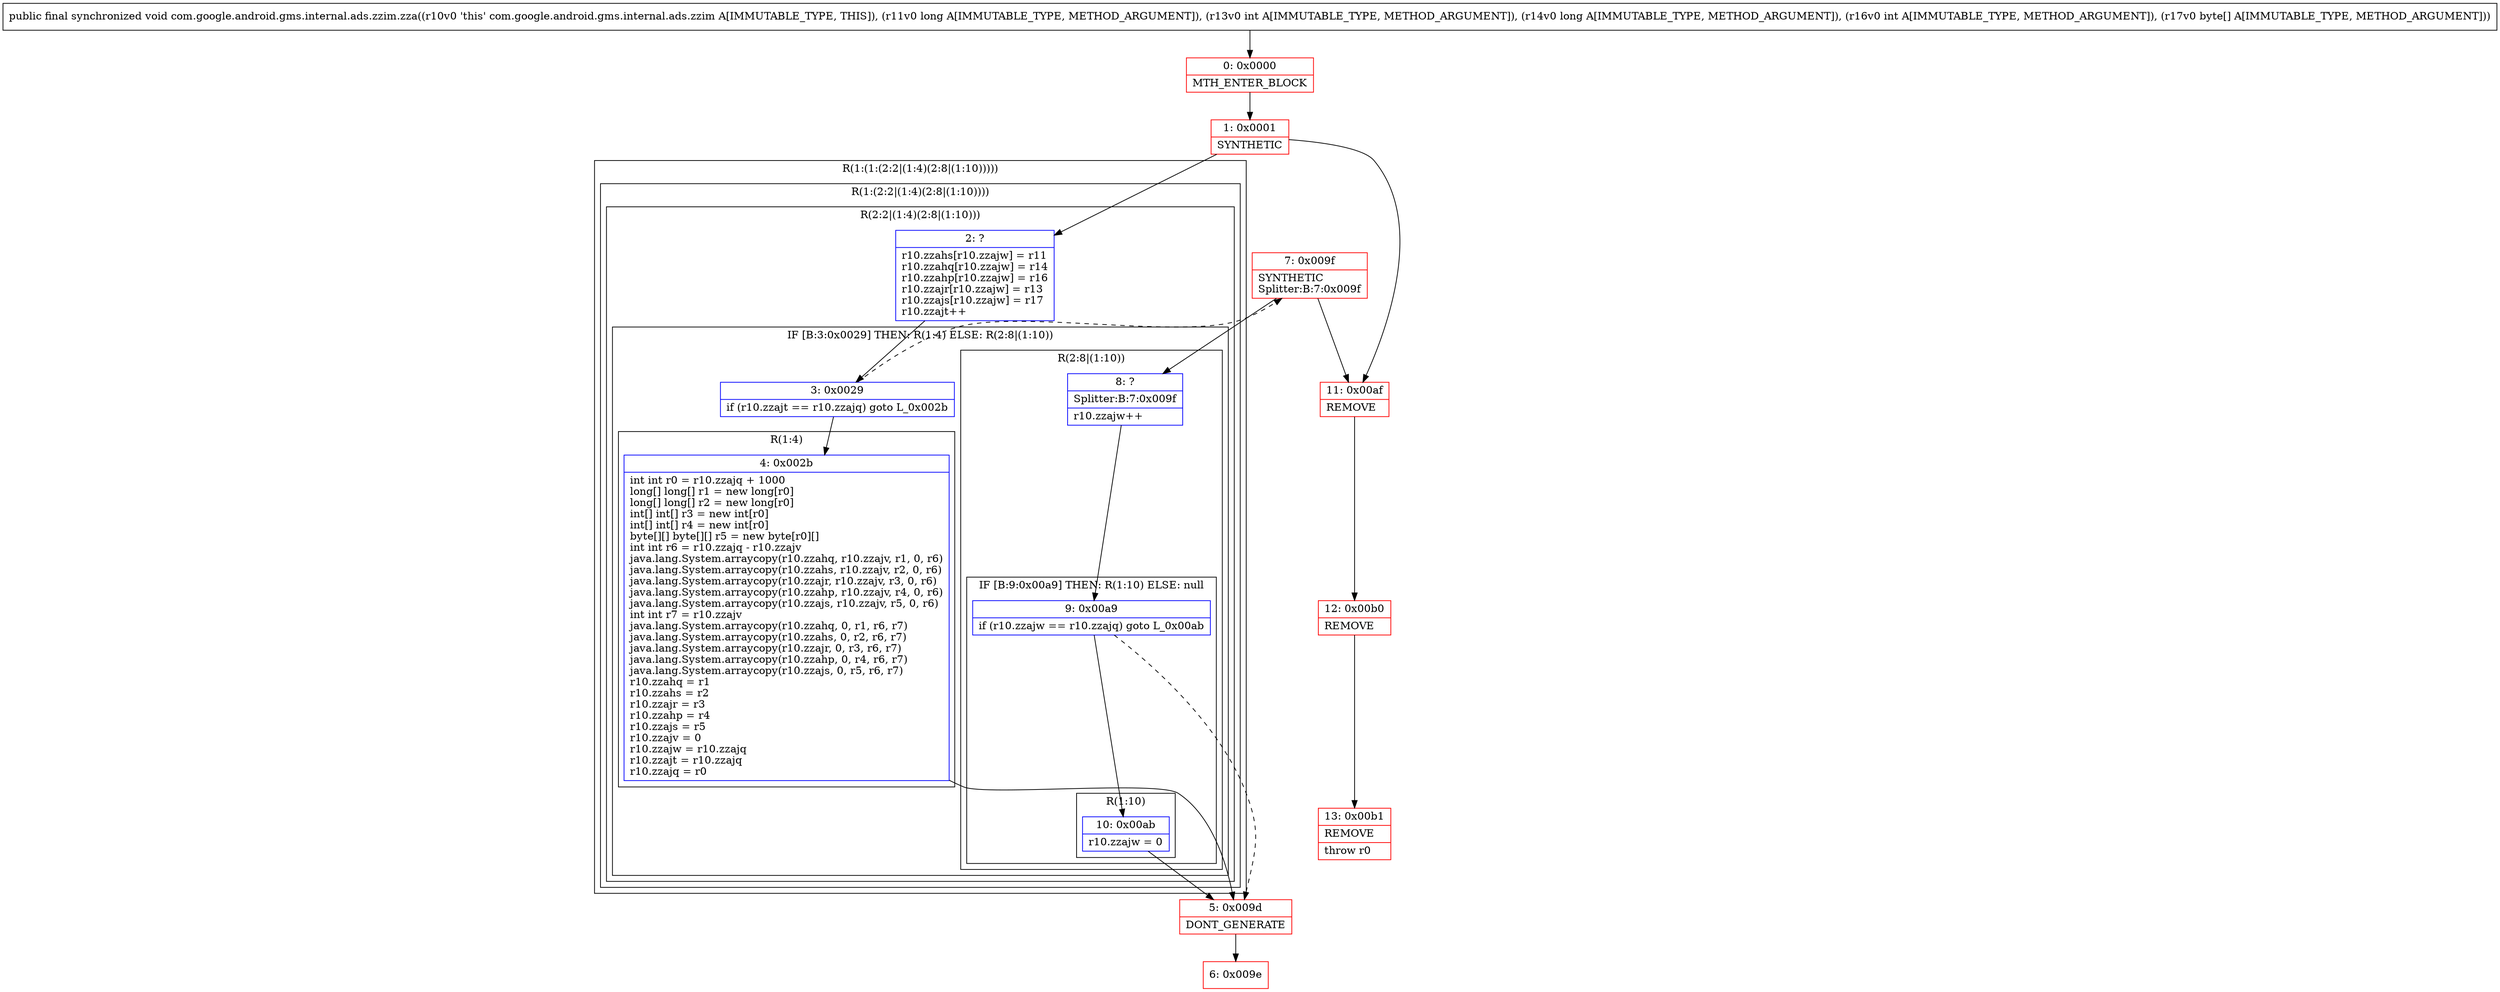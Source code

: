 digraph "CFG forcom.google.android.gms.internal.ads.zzim.zza(JIJI[B)V" {
subgraph cluster_Region_2025422973 {
label = "R(1:(1:(2:2|(1:4)(2:8|(1:10)))))";
node [shape=record,color=blue];
subgraph cluster_Region_2140058567 {
label = "R(1:(2:2|(1:4)(2:8|(1:10))))";
node [shape=record,color=blue];
subgraph cluster_Region_452581502 {
label = "R(2:2|(1:4)(2:8|(1:10)))";
node [shape=record,color=blue];
Node_2 [shape=record,label="{2\:\ ?|r10.zzahs[r10.zzajw] = r11\lr10.zzahq[r10.zzajw] = r14\lr10.zzahp[r10.zzajw] = r16\lr10.zzajr[r10.zzajw] = r13\lr10.zzajs[r10.zzajw] = r17\lr10.zzajt++\l}"];
subgraph cluster_IfRegion_1153038837 {
label = "IF [B:3:0x0029] THEN: R(1:4) ELSE: R(2:8|(1:10))";
node [shape=record,color=blue];
Node_3 [shape=record,label="{3\:\ 0x0029|if (r10.zzajt == r10.zzajq) goto L_0x002b\l}"];
subgraph cluster_Region_914810643 {
label = "R(1:4)";
node [shape=record,color=blue];
Node_4 [shape=record,label="{4\:\ 0x002b|int int r0 = r10.zzajq + 1000\llong[] long[] r1 = new long[r0]\llong[] long[] r2 = new long[r0]\lint[] int[] r3 = new int[r0]\lint[] int[] r4 = new int[r0]\lbyte[][] byte[][] r5 = new byte[r0][]\lint int r6 = r10.zzajq \- r10.zzajv\ljava.lang.System.arraycopy(r10.zzahq, r10.zzajv, r1, 0, r6)\ljava.lang.System.arraycopy(r10.zzahs, r10.zzajv, r2, 0, r6)\ljava.lang.System.arraycopy(r10.zzajr, r10.zzajv, r3, 0, r6)\ljava.lang.System.arraycopy(r10.zzahp, r10.zzajv, r4, 0, r6)\ljava.lang.System.arraycopy(r10.zzajs, r10.zzajv, r5, 0, r6)\lint int r7 = r10.zzajv\ljava.lang.System.arraycopy(r10.zzahq, 0, r1, r6, r7)\ljava.lang.System.arraycopy(r10.zzahs, 0, r2, r6, r7)\ljava.lang.System.arraycopy(r10.zzajr, 0, r3, r6, r7)\ljava.lang.System.arraycopy(r10.zzahp, 0, r4, r6, r7)\ljava.lang.System.arraycopy(r10.zzajs, 0, r5, r6, r7)\lr10.zzahq = r1\lr10.zzahs = r2\lr10.zzajr = r3\lr10.zzahp = r4\lr10.zzajs = r5\lr10.zzajv = 0\lr10.zzajw = r10.zzajq\lr10.zzajt = r10.zzajq\lr10.zzajq = r0\l}"];
}
subgraph cluster_Region_1891054455 {
label = "R(2:8|(1:10))";
node [shape=record,color=blue];
Node_8 [shape=record,label="{8\:\ ?|Splitter:B:7:0x009f\l|r10.zzajw++\l}"];
subgraph cluster_IfRegion_2058200621 {
label = "IF [B:9:0x00a9] THEN: R(1:10) ELSE: null";
node [shape=record,color=blue];
Node_9 [shape=record,label="{9\:\ 0x00a9|if (r10.zzajw == r10.zzajq) goto L_0x00ab\l}"];
subgraph cluster_Region_784579374 {
label = "R(1:10)";
node [shape=record,color=blue];
Node_10 [shape=record,label="{10\:\ 0x00ab|r10.zzajw = 0\l}"];
}
}
}
}
}
}
}
Node_0 [shape=record,color=red,label="{0\:\ 0x0000|MTH_ENTER_BLOCK\l}"];
Node_1 [shape=record,color=red,label="{1\:\ 0x0001|SYNTHETIC\l}"];
Node_5 [shape=record,color=red,label="{5\:\ 0x009d|DONT_GENERATE\l}"];
Node_6 [shape=record,color=red,label="{6\:\ 0x009e}"];
Node_7 [shape=record,color=red,label="{7\:\ 0x009f|SYNTHETIC\lSplitter:B:7:0x009f\l}"];
Node_11 [shape=record,color=red,label="{11\:\ 0x00af|REMOVE\l}"];
Node_12 [shape=record,color=red,label="{12\:\ 0x00b0|REMOVE\l}"];
Node_13 [shape=record,color=red,label="{13\:\ 0x00b1|REMOVE\l|throw r0\l}"];
MethodNode[shape=record,label="{public final synchronized void com.google.android.gms.internal.ads.zzim.zza((r10v0 'this' com.google.android.gms.internal.ads.zzim A[IMMUTABLE_TYPE, THIS]), (r11v0 long A[IMMUTABLE_TYPE, METHOD_ARGUMENT]), (r13v0 int A[IMMUTABLE_TYPE, METHOD_ARGUMENT]), (r14v0 long A[IMMUTABLE_TYPE, METHOD_ARGUMENT]), (r16v0 int A[IMMUTABLE_TYPE, METHOD_ARGUMENT]), (r17v0 byte[] A[IMMUTABLE_TYPE, METHOD_ARGUMENT])) }"];
MethodNode -> Node_0;
Node_2 -> Node_3;
Node_3 -> Node_4;
Node_3 -> Node_7[style=dashed];
Node_4 -> Node_5;
Node_8 -> Node_9;
Node_9 -> Node_5[style=dashed];
Node_9 -> Node_10;
Node_10 -> Node_5;
Node_0 -> Node_1;
Node_1 -> Node_2;
Node_1 -> Node_11;
Node_5 -> Node_6;
Node_7 -> Node_8;
Node_7 -> Node_11;
Node_11 -> Node_12;
Node_12 -> Node_13;
}

